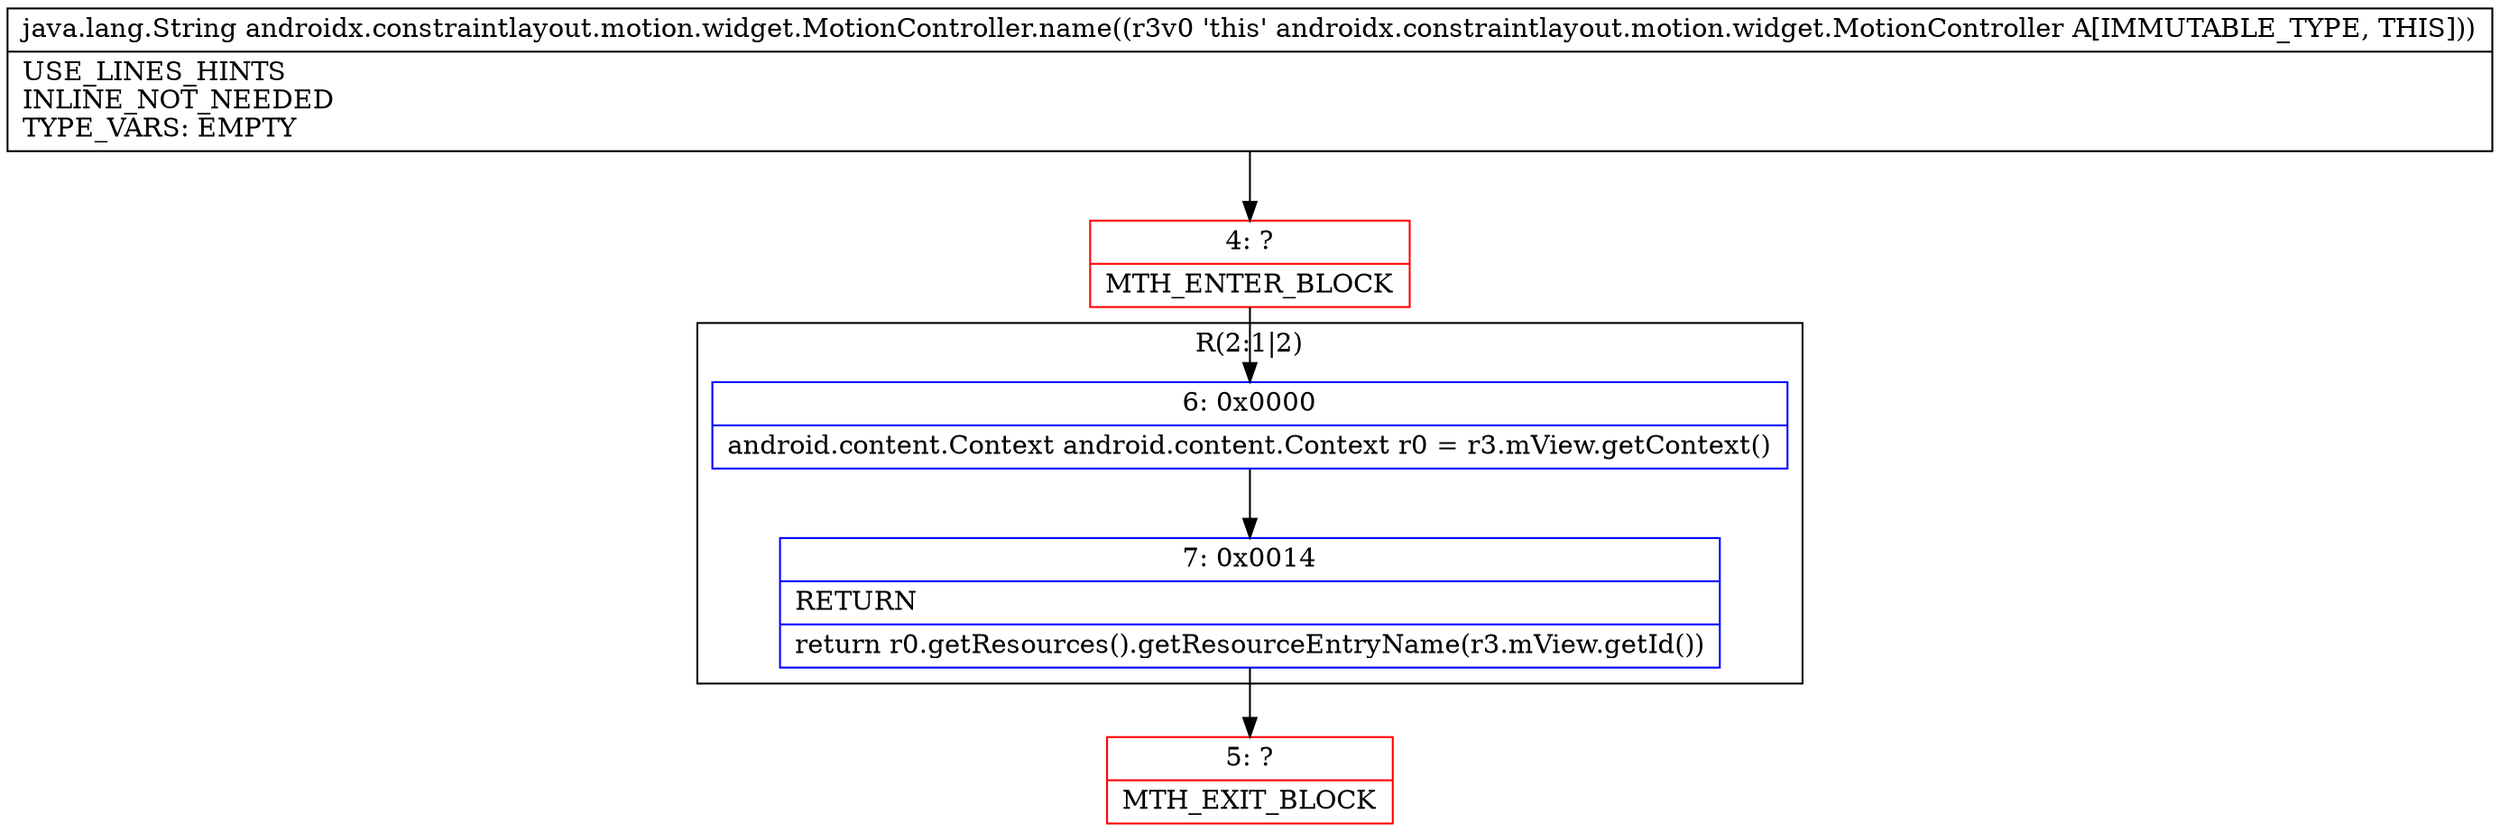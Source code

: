 digraph "CFG forandroidx.constraintlayout.motion.widget.MotionController.name()Ljava\/lang\/String;" {
subgraph cluster_Region_1267010279 {
label = "R(2:1|2)";
node [shape=record,color=blue];
Node_6 [shape=record,label="{6\:\ 0x0000|android.content.Context android.content.Context r0 = r3.mView.getContext()\l}"];
Node_7 [shape=record,label="{7\:\ 0x0014|RETURN\l|return r0.getResources().getResourceEntryName(r3.mView.getId())\l}"];
}
Node_4 [shape=record,color=red,label="{4\:\ ?|MTH_ENTER_BLOCK\l}"];
Node_5 [shape=record,color=red,label="{5\:\ ?|MTH_EXIT_BLOCK\l}"];
MethodNode[shape=record,label="{java.lang.String androidx.constraintlayout.motion.widget.MotionController.name((r3v0 'this' androidx.constraintlayout.motion.widget.MotionController A[IMMUTABLE_TYPE, THIS]))  | USE_LINES_HINTS\lINLINE_NOT_NEEDED\lTYPE_VARS: EMPTY\l}"];
MethodNode -> Node_4;Node_6 -> Node_7;
Node_7 -> Node_5;
Node_4 -> Node_6;
}


